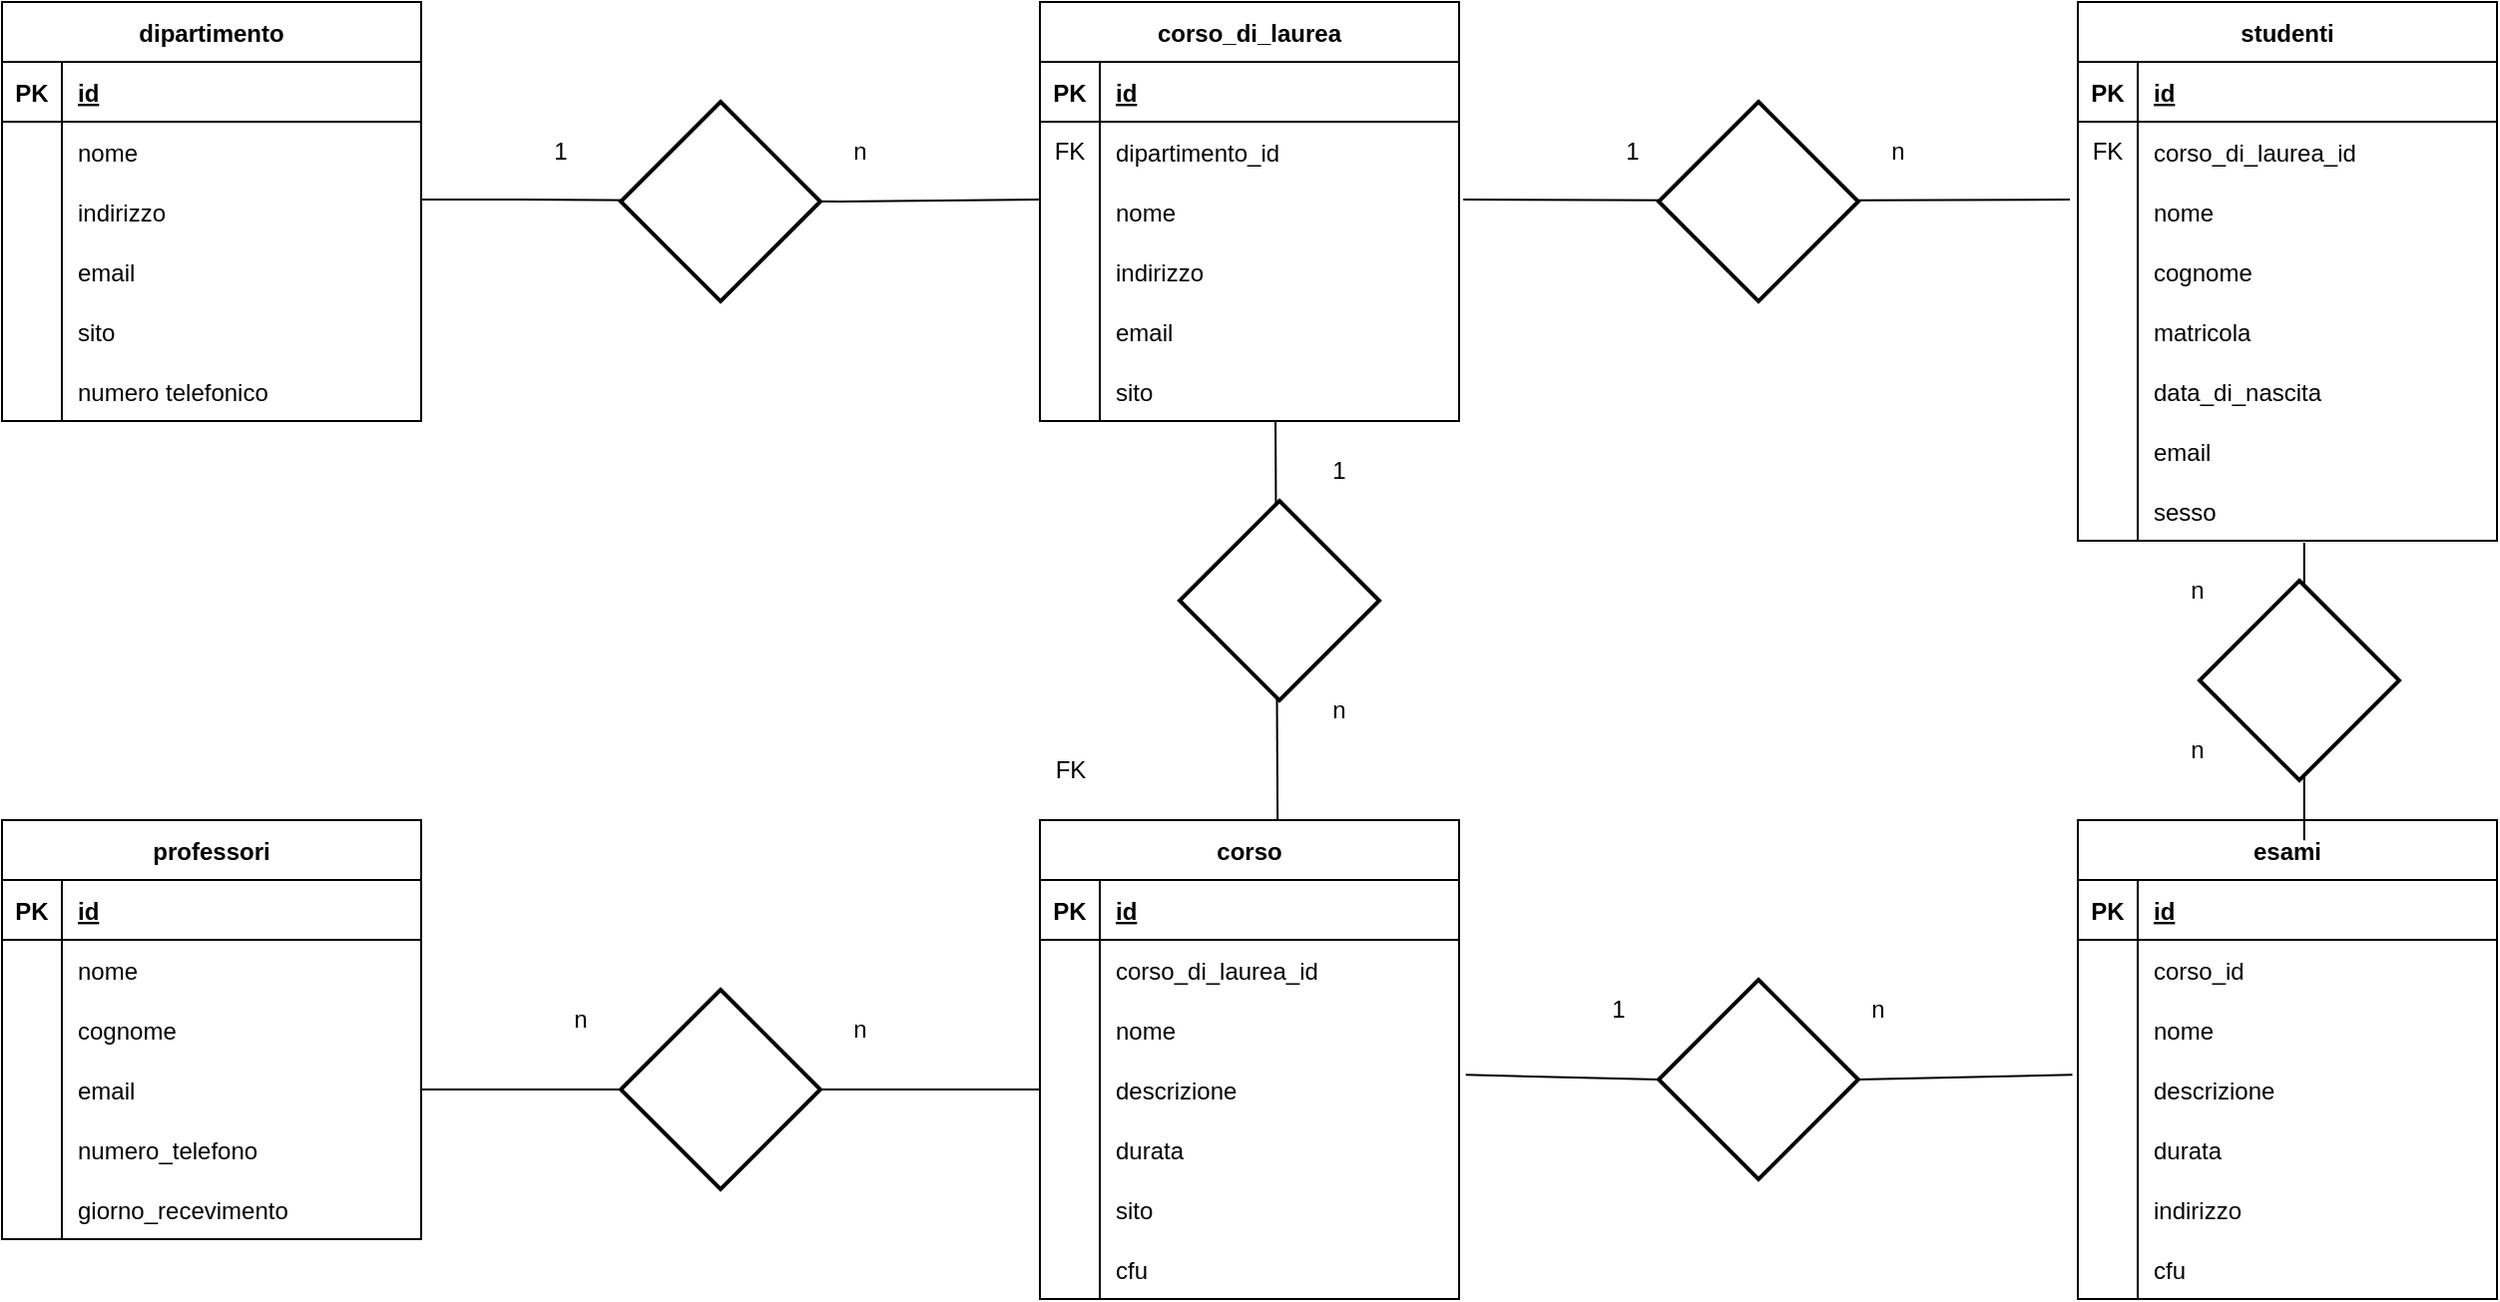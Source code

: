 <mxfile version="16.5.3" type="github">
  <diagram id="NFUUpBEWUBiUtbolRs2S" name="Page-1">
    <mxGraphModel dx="1896" dy="1005" grid="1" gridSize="10" guides="1" tooltips="1" connect="1" arrows="1" fold="1" page="1" pageScale="1" pageWidth="827" pageHeight="1169" math="0" shadow="0">
      <root>
        <mxCell id="0" />
        <mxCell id="1" parent="0" />
        <mxCell id="JRjPpBIT4CgVCLggq-Jq-3" value="dipartimento" style="shape=table;startSize=30;container=1;collapsible=1;childLayout=tableLayout;fixedRows=1;rowLines=0;fontStyle=1;align=center;resizeLast=1;" vertex="1" parent="1">
          <mxGeometry x="40" y="20" width="210" height="210" as="geometry" />
        </mxCell>
        <mxCell id="JRjPpBIT4CgVCLggq-Jq-4" value="" style="shape=tableRow;horizontal=0;startSize=0;swimlaneHead=0;swimlaneBody=0;fillColor=none;collapsible=0;dropTarget=0;points=[[0,0.5],[1,0.5]];portConstraint=eastwest;top=0;left=0;right=0;bottom=1;" vertex="1" parent="JRjPpBIT4CgVCLggq-Jq-3">
          <mxGeometry y="30" width="210" height="30" as="geometry" />
        </mxCell>
        <mxCell id="JRjPpBIT4CgVCLggq-Jq-5" value="PK" style="shape=partialRectangle;connectable=0;fillColor=none;top=0;left=0;bottom=0;right=0;fontStyle=1;overflow=hidden;" vertex="1" parent="JRjPpBIT4CgVCLggq-Jq-4">
          <mxGeometry width="30" height="30" as="geometry">
            <mxRectangle width="30" height="30" as="alternateBounds" />
          </mxGeometry>
        </mxCell>
        <mxCell id="JRjPpBIT4CgVCLggq-Jq-6" value="id" style="shape=partialRectangle;connectable=0;fillColor=none;top=0;left=0;bottom=0;right=0;align=left;spacingLeft=6;fontStyle=5;overflow=hidden;" vertex="1" parent="JRjPpBIT4CgVCLggq-Jq-4">
          <mxGeometry x="30" width="180" height="30" as="geometry">
            <mxRectangle width="180" height="30" as="alternateBounds" />
          </mxGeometry>
        </mxCell>
        <mxCell id="JRjPpBIT4CgVCLggq-Jq-7" value="" style="shape=tableRow;horizontal=0;startSize=0;swimlaneHead=0;swimlaneBody=0;fillColor=none;collapsible=0;dropTarget=0;points=[[0,0.5],[1,0.5]];portConstraint=eastwest;top=0;left=0;right=0;bottom=0;" vertex="1" parent="JRjPpBIT4CgVCLggq-Jq-3">
          <mxGeometry y="60" width="210" height="30" as="geometry" />
        </mxCell>
        <mxCell id="JRjPpBIT4CgVCLggq-Jq-8" value="" style="shape=partialRectangle;connectable=0;fillColor=none;top=0;left=0;bottom=0;right=0;editable=1;overflow=hidden;" vertex="1" parent="JRjPpBIT4CgVCLggq-Jq-7">
          <mxGeometry width="30" height="30" as="geometry">
            <mxRectangle width="30" height="30" as="alternateBounds" />
          </mxGeometry>
        </mxCell>
        <mxCell id="JRjPpBIT4CgVCLggq-Jq-9" value="nome" style="shape=partialRectangle;connectable=0;fillColor=none;top=0;left=0;bottom=0;right=0;align=left;spacingLeft=6;overflow=hidden;" vertex="1" parent="JRjPpBIT4CgVCLggq-Jq-7">
          <mxGeometry x="30" width="180" height="30" as="geometry">
            <mxRectangle width="180" height="30" as="alternateBounds" />
          </mxGeometry>
        </mxCell>
        <mxCell id="JRjPpBIT4CgVCLggq-Jq-10" value="" style="shape=tableRow;horizontal=0;startSize=0;swimlaneHead=0;swimlaneBody=0;fillColor=none;collapsible=0;dropTarget=0;points=[[0,0.5],[1,0.5]];portConstraint=eastwest;top=0;left=0;right=0;bottom=0;" vertex="1" parent="JRjPpBIT4CgVCLggq-Jq-3">
          <mxGeometry y="90" width="210" height="30" as="geometry" />
        </mxCell>
        <mxCell id="JRjPpBIT4CgVCLggq-Jq-11" value="" style="shape=partialRectangle;connectable=0;fillColor=none;top=0;left=0;bottom=0;right=0;editable=1;overflow=hidden;" vertex="1" parent="JRjPpBIT4CgVCLggq-Jq-10">
          <mxGeometry width="30" height="30" as="geometry">
            <mxRectangle width="30" height="30" as="alternateBounds" />
          </mxGeometry>
        </mxCell>
        <mxCell id="JRjPpBIT4CgVCLggq-Jq-12" value="indirizzo" style="shape=partialRectangle;connectable=0;fillColor=none;top=0;left=0;bottom=0;right=0;align=left;spacingLeft=6;overflow=hidden;" vertex="1" parent="JRjPpBIT4CgVCLggq-Jq-10">
          <mxGeometry x="30" width="180" height="30" as="geometry">
            <mxRectangle width="180" height="30" as="alternateBounds" />
          </mxGeometry>
        </mxCell>
        <mxCell id="JRjPpBIT4CgVCLggq-Jq-13" value="" style="shape=tableRow;horizontal=0;startSize=0;swimlaneHead=0;swimlaneBody=0;fillColor=none;collapsible=0;dropTarget=0;points=[[0,0.5],[1,0.5]];portConstraint=eastwest;top=0;left=0;right=0;bottom=0;" vertex="1" parent="JRjPpBIT4CgVCLggq-Jq-3">
          <mxGeometry y="120" width="210" height="30" as="geometry" />
        </mxCell>
        <mxCell id="JRjPpBIT4CgVCLggq-Jq-14" value="" style="shape=partialRectangle;connectable=0;fillColor=none;top=0;left=0;bottom=0;right=0;editable=1;overflow=hidden;" vertex="1" parent="JRjPpBIT4CgVCLggq-Jq-13">
          <mxGeometry width="30" height="30" as="geometry">
            <mxRectangle width="30" height="30" as="alternateBounds" />
          </mxGeometry>
        </mxCell>
        <mxCell id="JRjPpBIT4CgVCLggq-Jq-15" value="email" style="shape=partialRectangle;connectable=0;fillColor=none;top=0;left=0;bottom=0;right=0;align=left;spacingLeft=6;overflow=hidden;" vertex="1" parent="JRjPpBIT4CgVCLggq-Jq-13">
          <mxGeometry x="30" width="180" height="30" as="geometry">
            <mxRectangle width="180" height="30" as="alternateBounds" />
          </mxGeometry>
        </mxCell>
        <mxCell id="JRjPpBIT4CgVCLggq-Jq-17" value="" style="shape=tableRow;horizontal=0;startSize=0;swimlaneHead=0;swimlaneBody=0;fillColor=none;collapsible=0;dropTarget=0;points=[[0,0.5],[1,0.5]];portConstraint=eastwest;top=0;left=0;right=0;bottom=0;" vertex="1" parent="JRjPpBIT4CgVCLggq-Jq-3">
          <mxGeometry y="150" width="210" height="30" as="geometry" />
        </mxCell>
        <mxCell id="JRjPpBIT4CgVCLggq-Jq-18" value="" style="shape=partialRectangle;connectable=0;fillColor=none;top=0;left=0;bottom=0;right=0;editable=1;overflow=hidden;" vertex="1" parent="JRjPpBIT4CgVCLggq-Jq-17">
          <mxGeometry width="30" height="30" as="geometry">
            <mxRectangle width="30" height="30" as="alternateBounds" />
          </mxGeometry>
        </mxCell>
        <mxCell id="JRjPpBIT4CgVCLggq-Jq-19" value="sito" style="shape=partialRectangle;connectable=0;fillColor=none;top=0;left=0;bottom=0;right=0;align=left;spacingLeft=6;overflow=hidden;" vertex="1" parent="JRjPpBIT4CgVCLggq-Jq-17">
          <mxGeometry x="30" width="180" height="30" as="geometry">
            <mxRectangle width="180" height="30" as="alternateBounds" />
          </mxGeometry>
        </mxCell>
        <mxCell id="JRjPpBIT4CgVCLggq-Jq-21" value="" style="shape=tableRow;horizontal=0;startSize=0;swimlaneHead=0;swimlaneBody=0;fillColor=none;collapsible=0;dropTarget=0;points=[[0,0.5],[1,0.5]];portConstraint=eastwest;top=0;left=0;right=0;bottom=0;" vertex="1" parent="JRjPpBIT4CgVCLggq-Jq-3">
          <mxGeometry y="180" width="210" height="30" as="geometry" />
        </mxCell>
        <mxCell id="JRjPpBIT4CgVCLggq-Jq-22" value="" style="shape=partialRectangle;connectable=0;fillColor=none;top=0;left=0;bottom=0;right=0;editable=1;overflow=hidden;" vertex="1" parent="JRjPpBIT4CgVCLggq-Jq-21">
          <mxGeometry width="30" height="30" as="geometry">
            <mxRectangle width="30" height="30" as="alternateBounds" />
          </mxGeometry>
        </mxCell>
        <mxCell id="JRjPpBIT4CgVCLggq-Jq-23" value="numero telefonico" style="shape=partialRectangle;connectable=0;fillColor=none;top=0;left=0;bottom=0;right=0;align=left;spacingLeft=6;overflow=hidden;" vertex="1" parent="JRjPpBIT4CgVCLggq-Jq-21">
          <mxGeometry x="30" width="180" height="30" as="geometry">
            <mxRectangle width="180" height="30" as="alternateBounds" />
          </mxGeometry>
        </mxCell>
        <mxCell id="JRjPpBIT4CgVCLggq-Jq-24" value="" style="endArrow=none;html=1;rounded=0;entryX=-0.002;entryY=0.3;entryDx=0;entryDy=0;entryPerimeter=0;" edge="1" parent="1" target="JRjPpBIT4CgVCLggq-Jq-32">
          <mxGeometry relative="1" as="geometry">
            <mxPoint x="250" y="119" as="sourcePoint" />
            <mxPoint x="540" y="136" as="targetPoint" />
            <Array as="points">
              <mxPoint x="300" y="119" />
              <mxPoint x="460" y="120" />
            </Array>
          </mxGeometry>
        </mxCell>
        <mxCell id="JRjPpBIT4CgVCLggq-Jq-25" value="corso_di_laurea" style="shape=table;startSize=30;container=1;collapsible=1;childLayout=tableLayout;fixedRows=1;rowLines=0;fontStyle=1;align=center;resizeLast=1;" vertex="1" parent="1">
          <mxGeometry x="560" y="20" width="210" height="210" as="geometry" />
        </mxCell>
        <mxCell id="JRjPpBIT4CgVCLggq-Jq-26" value="" style="shape=tableRow;horizontal=0;startSize=0;swimlaneHead=0;swimlaneBody=0;fillColor=none;collapsible=0;dropTarget=0;points=[[0,0.5],[1,0.5]];portConstraint=eastwest;top=0;left=0;right=0;bottom=1;" vertex="1" parent="JRjPpBIT4CgVCLggq-Jq-25">
          <mxGeometry y="30" width="210" height="30" as="geometry" />
        </mxCell>
        <mxCell id="JRjPpBIT4CgVCLggq-Jq-27" value="PK" style="shape=partialRectangle;connectable=0;fillColor=none;top=0;left=0;bottom=0;right=0;fontStyle=1;overflow=hidden;" vertex="1" parent="JRjPpBIT4CgVCLggq-Jq-26">
          <mxGeometry width="30" height="30" as="geometry">
            <mxRectangle width="30" height="30" as="alternateBounds" />
          </mxGeometry>
        </mxCell>
        <mxCell id="JRjPpBIT4CgVCLggq-Jq-28" value="id" style="shape=partialRectangle;connectable=0;fillColor=none;top=0;left=0;bottom=0;right=0;align=left;spacingLeft=6;fontStyle=5;overflow=hidden;" vertex="1" parent="JRjPpBIT4CgVCLggq-Jq-26">
          <mxGeometry x="30" width="180" height="30" as="geometry">
            <mxRectangle width="180" height="30" as="alternateBounds" />
          </mxGeometry>
        </mxCell>
        <mxCell id="JRjPpBIT4CgVCLggq-Jq-29" value="" style="shape=tableRow;horizontal=0;startSize=0;swimlaneHead=0;swimlaneBody=0;fillColor=none;collapsible=0;dropTarget=0;points=[[0,0.5],[1,0.5]];portConstraint=eastwest;top=0;left=0;right=0;bottom=0;" vertex="1" parent="JRjPpBIT4CgVCLggq-Jq-25">
          <mxGeometry y="60" width="210" height="30" as="geometry" />
        </mxCell>
        <mxCell id="JRjPpBIT4CgVCLggq-Jq-30" value="" style="shape=partialRectangle;connectable=0;fillColor=none;top=0;left=0;bottom=0;right=0;editable=1;overflow=hidden;" vertex="1" parent="JRjPpBIT4CgVCLggq-Jq-29">
          <mxGeometry width="30" height="30" as="geometry">
            <mxRectangle width="30" height="30" as="alternateBounds" />
          </mxGeometry>
        </mxCell>
        <mxCell id="JRjPpBIT4CgVCLggq-Jq-31" value="dipartimento_id" style="shape=partialRectangle;connectable=0;fillColor=none;top=0;left=0;bottom=0;right=0;align=left;spacingLeft=6;overflow=hidden;" vertex="1" parent="JRjPpBIT4CgVCLggq-Jq-29">
          <mxGeometry x="30" width="180" height="30" as="geometry">
            <mxRectangle width="180" height="30" as="alternateBounds" />
          </mxGeometry>
        </mxCell>
        <mxCell id="JRjPpBIT4CgVCLggq-Jq-32" value="" style="shape=tableRow;horizontal=0;startSize=0;swimlaneHead=0;swimlaneBody=0;fillColor=none;collapsible=0;dropTarget=0;points=[[0,0.5],[1,0.5]];portConstraint=eastwest;top=0;left=0;right=0;bottom=0;" vertex="1" parent="JRjPpBIT4CgVCLggq-Jq-25">
          <mxGeometry y="90" width="210" height="30" as="geometry" />
        </mxCell>
        <mxCell id="JRjPpBIT4CgVCLggq-Jq-33" value="" style="shape=partialRectangle;connectable=0;fillColor=none;top=0;left=0;bottom=0;right=0;editable=1;overflow=hidden;" vertex="1" parent="JRjPpBIT4CgVCLggq-Jq-32">
          <mxGeometry width="30" height="30" as="geometry">
            <mxRectangle width="30" height="30" as="alternateBounds" />
          </mxGeometry>
        </mxCell>
        <mxCell id="JRjPpBIT4CgVCLggq-Jq-34" value="nome" style="shape=partialRectangle;connectable=0;fillColor=none;top=0;left=0;bottom=0;right=0;align=left;spacingLeft=6;overflow=hidden;" vertex="1" parent="JRjPpBIT4CgVCLggq-Jq-32">
          <mxGeometry x="30" width="180" height="30" as="geometry">
            <mxRectangle width="180" height="30" as="alternateBounds" />
          </mxGeometry>
        </mxCell>
        <mxCell id="JRjPpBIT4CgVCLggq-Jq-35" value="" style="shape=tableRow;horizontal=0;startSize=0;swimlaneHead=0;swimlaneBody=0;fillColor=none;collapsible=0;dropTarget=0;points=[[0,0.5],[1,0.5]];portConstraint=eastwest;top=0;left=0;right=0;bottom=0;" vertex="1" parent="JRjPpBIT4CgVCLggq-Jq-25">
          <mxGeometry y="120" width="210" height="30" as="geometry" />
        </mxCell>
        <mxCell id="JRjPpBIT4CgVCLggq-Jq-36" value="" style="shape=partialRectangle;connectable=0;fillColor=none;top=0;left=0;bottom=0;right=0;editable=1;overflow=hidden;" vertex="1" parent="JRjPpBIT4CgVCLggq-Jq-35">
          <mxGeometry width="30" height="30" as="geometry">
            <mxRectangle width="30" height="30" as="alternateBounds" />
          </mxGeometry>
        </mxCell>
        <mxCell id="JRjPpBIT4CgVCLggq-Jq-37" value="indirizzo" style="shape=partialRectangle;connectable=0;fillColor=none;top=0;left=0;bottom=0;right=0;align=left;spacingLeft=6;overflow=hidden;" vertex="1" parent="JRjPpBIT4CgVCLggq-Jq-35">
          <mxGeometry x="30" width="180" height="30" as="geometry">
            <mxRectangle width="180" height="30" as="alternateBounds" />
          </mxGeometry>
        </mxCell>
        <mxCell id="JRjPpBIT4CgVCLggq-Jq-39" value="" style="shape=tableRow;horizontal=0;startSize=0;swimlaneHead=0;swimlaneBody=0;fillColor=none;collapsible=0;dropTarget=0;points=[[0,0.5],[1,0.5]];portConstraint=eastwest;top=0;left=0;right=0;bottom=0;" vertex="1" parent="JRjPpBIT4CgVCLggq-Jq-25">
          <mxGeometry y="150" width="210" height="30" as="geometry" />
        </mxCell>
        <mxCell id="JRjPpBIT4CgVCLggq-Jq-40" value="" style="shape=partialRectangle;connectable=0;fillColor=none;top=0;left=0;bottom=0;right=0;editable=1;overflow=hidden;" vertex="1" parent="JRjPpBIT4CgVCLggq-Jq-39">
          <mxGeometry width="30" height="30" as="geometry">
            <mxRectangle width="30" height="30" as="alternateBounds" />
          </mxGeometry>
        </mxCell>
        <mxCell id="JRjPpBIT4CgVCLggq-Jq-41" value="email" style="shape=partialRectangle;connectable=0;fillColor=none;top=0;left=0;bottom=0;right=0;align=left;spacingLeft=6;overflow=hidden;" vertex="1" parent="JRjPpBIT4CgVCLggq-Jq-39">
          <mxGeometry x="30" width="180" height="30" as="geometry">
            <mxRectangle width="180" height="30" as="alternateBounds" />
          </mxGeometry>
        </mxCell>
        <mxCell id="JRjPpBIT4CgVCLggq-Jq-43" value="" style="shape=tableRow;horizontal=0;startSize=0;swimlaneHead=0;swimlaneBody=0;fillColor=none;collapsible=0;dropTarget=0;points=[[0,0.5],[1,0.5]];portConstraint=eastwest;top=0;left=0;right=0;bottom=0;" vertex="1" parent="JRjPpBIT4CgVCLggq-Jq-25">
          <mxGeometry y="180" width="210" height="30" as="geometry" />
        </mxCell>
        <mxCell id="JRjPpBIT4CgVCLggq-Jq-44" value="" style="shape=partialRectangle;connectable=0;fillColor=none;top=0;left=0;bottom=0;right=0;editable=1;overflow=hidden;" vertex="1" parent="JRjPpBIT4CgVCLggq-Jq-43">
          <mxGeometry width="30" height="30" as="geometry">
            <mxRectangle width="30" height="30" as="alternateBounds" />
          </mxGeometry>
        </mxCell>
        <mxCell id="JRjPpBIT4CgVCLggq-Jq-45" value="sito" style="shape=partialRectangle;connectable=0;fillColor=none;top=0;left=0;bottom=0;right=0;align=left;spacingLeft=6;overflow=hidden;" vertex="1" parent="JRjPpBIT4CgVCLggq-Jq-43">
          <mxGeometry x="30" width="180" height="30" as="geometry">
            <mxRectangle width="180" height="30" as="alternateBounds" />
          </mxGeometry>
        </mxCell>
        <mxCell id="JRjPpBIT4CgVCLggq-Jq-46" value="" style="strokeWidth=2;html=1;shape=mxgraph.flowchart.decision;whiteSpace=wrap;" vertex="1" parent="1">
          <mxGeometry x="350" y="70" width="100" height="100" as="geometry" />
        </mxCell>
        <mxCell id="JRjPpBIT4CgVCLggq-Jq-51" value="FK" style="text;html=1;strokeColor=none;fillColor=none;align=center;verticalAlign=middle;whiteSpace=wrap;rounded=0;" vertex="1" parent="1">
          <mxGeometry x="550" y="80" width="50" height="30" as="geometry" />
        </mxCell>
        <mxCell id="JRjPpBIT4CgVCLggq-Jq-52" value="1" style="text;html=1;strokeColor=none;fillColor=none;align=center;verticalAlign=middle;whiteSpace=wrap;rounded=0;" vertex="1" parent="1">
          <mxGeometry x="290" y="80" width="60" height="30" as="geometry" />
        </mxCell>
        <mxCell id="JRjPpBIT4CgVCLggq-Jq-53" value="n" style="text;html=1;strokeColor=none;fillColor=none;align=center;verticalAlign=middle;whiteSpace=wrap;rounded=0;" vertex="1" parent="1">
          <mxGeometry x="440" y="80" width="60" height="30" as="geometry" />
        </mxCell>
        <mxCell id="JRjPpBIT4CgVCLggq-Jq-54" value="studenti" style="shape=table;startSize=30;container=1;collapsible=1;childLayout=tableLayout;fixedRows=1;rowLines=0;fontStyle=1;align=center;resizeLast=1;" vertex="1" parent="1">
          <mxGeometry x="1080" y="20" width="210" height="270" as="geometry" />
        </mxCell>
        <mxCell id="JRjPpBIT4CgVCLggq-Jq-55" value="" style="shape=tableRow;horizontal=0;startSize=0;swimlaneHead=0;swimlaneBody=0;fillColor=none;collapsible=0;dropTarget=0;points=[[0,0.5],[1,0.5]];portConstraint=eastwest;top=0;left=0;right=0;bottom=1;" vertex="1" parent="JRjPpBIT4CgVCLggq-Jq-54">
          <mxGeometry y="30" width="210" height="30" as="geometry" />
        </mxCell>
        <mxCell id="JRjPpBIT4CgVCLggq-Jq-56" value="PK" style="shape=partialRectangle;connectable=0;fillColor=none;top=0;left=0;bottom=0;right=0;fontStyle=1;overflow=hidden;" vertex="1" parent="JRjPpBIT4CgVCLggq-Jq-55">
          <mxGeometry width="30" height="30" as="geometry">
            <mxRectangle width="30" height="30" as="alternateBounds" />
          </mxGeometry>
        </mxCell>
        <mxCell id="JRjPpBIT4CgVCLggq-Jq-57" value="id" style="shape=partialRectangle;connectable=0;fillColor=none;top=0;left=0;bottom=0;right=0;align=left;spacingLeft=6;fontStyle=5;overflow=hidden;" vertex="1" parent="JRjPpBIT4CgVCLggq-Jq-55">
          <mxGeometry x="30" width="180" height="30" as="geometry">
            <mxRectangle width="180" height="30" as="alternateBounds" />
          </mxGeometry>
        </mxCell>
        <mxCell id="JRjPpBIT4CgVCLggq-Jq-58" value="" style="shape=tableRow;horizontal=0;startSize=0;swimlaneHead=0;swimlaneBody=0;fillColor=none;collapsible=0;dropTarget=0;points=[[0,0.5],[1,0.5]];portConstraint=eastwest;top=0;left=0;right=0;bottom=0;" vertex="1" parent="JRjPpBIT4CgVCLggq-Jq-54">
          <mxGeometry y="60" width="210" height="30" as="geometry" />
        </mxCell>
        <mxCell id="JRjPpBIT4CgVCLggq-Jq-59" value="" style="shape=partialRectangle;connectable=0;fillColor=none;top=0;left=0;bottom=0;right=0;editable=1;overflow=hidden;" vertex="1" parent="JRjPpBIT4CgVCLggq-Jq-58">
          <mxGeometry width="30" height="30" as="geometry">
            <mxRectangle width="30" height="30" as="alternateBounds" />
          </mxGeometry>
        </mxCell>
        <mxCell id="JRjPpBIT4CgVCLggq-Jq-60" value="corso_di_laurea_id" style="shape=partialRectangle;connectable=0;fillColor=none;top=0;left=0;bottom=0;right=0;align=left;spacingLeft=6;overflow=hidden;" vertex="1" parent="JRjPpBIT4CgVCLggq-Jq-58">
          <mxGeometry x="30" width="180" height="30" as="geometry">
            <mxRectangle width="180" height="30" as="alternateBounds" />
          </mxGeometry>
        </mxCell>
        <mxCell id="JRjPpBIT4CgVCLggq-Jq-61" value="" style="shape=tableRow;horizontal=0;startSize=0;swimlaneHead=0;swimlaneBody=0;fillColor=none;collapsible=0;dropTarget=0;points=[[0,0.5],[1,0.5]];portConstraint=eastwest;top=0;left=0;right=0;bottom=0;" vertex="1" parent="JRjPpBIT4CgVCLggq-Jq-54">
          <mxGeometry y="90" width="210" height="30" as="geometry" />
        </mxCell>
        <mxCell id="JRjPpBIT4CgVCLggq-Jq-62" value="" style="shape=partialRectangle;connectable=0;fillColor=none;top=0;left=0;bottom=0;right=0;editable=1;overflow=hidden;" vertex="1" parent="JRjPpBIT4CgVCLggq-Jq-61">
          <mxGeometry width="30" height="30" as="geometry">
            <mxRectangle width="30" height="30" as="alternateBounds" />
          </mxGeometry>
        </mxCell>
        <mxCell id="JRjPpBIT4CgVCLggq-Jq-63" value="nome" style="shape=partialRectangle;connectable=0;fillColor=none;top=0;left=0;bottom=0;right=0;align=left;spacingLeft=6;overflow=hidden;" vertex="1" parent="JRjPpBIT4CgVCLggq-Jq-61">
          <mxGeometry x="30" width="180" height="30" as="geometry">
            <mxRectangle width="180" height="30" as="alternateBounds" />
          </mxGeometry>
        </mxCell>
        <mxCell id="JRjPpBIT4CgVCLggq-Jq-64" value="" style="shape=tableRow;horizontal=0;startSize=0;swimlaneHead=0;swimlaneBody=0;fillColor=none;collapsible=0;dropTarget=0;points=[[0,0.5],[1,0.5]];portConstraint=eastwest;top=0;left=0;right=0;bottom=0;" vertex="1" parent="JRjPpBIT4CgVCLggq-Jq-54">
          <mxGeometry y="120" width="210" height="30" as="geometry" />
        </mxCell>
        <mxCell id="JRjPpBIT4CgVCLggq-Jq-65" value="" style="shape=partialRectangle;connectable=0;fillColor=none;top=0;left=0;bottom=0;right=0;editable=1;overflow=hidden;" vertex="1" parent="JRjPpBIT4CgVCLggq-Jq-64">
          <mxGeometry width="30" height="30" as="geometry">
            <mxRectangle width="30" height="30" as="alternateBounds" />
          </mxGeometry>
        </mxCell>
        <mxCell id="JRjPpBIT4CgVCLggq-Jq-66" value="cognome" style="shape=partialRectangle;connectable=0;fillColor=none;top=0;left=0;bottom=0;right=0;align=left;spacingLeft=6;overflow=hidden;" vertex="1" parent="JRjPpBIT4CgVCLggq-Jq-64">
          <mxGeometry x="30" width="180" height="30" as="geometry">
            <mxRectangle width="180" height="30" as="alternateBounds" />
          </mxGeometry>
        </mxCell>
        <mxCell id="JRjPpBIT4CgVCLggq-Jq-69" value="" style="shape=tableRow;horizontal=0;startSize=0;swimlaneHead=0;swimlaneBody=0;fillColor=none;collapsible=0;dropTarget=0;points=[[0,0.5],[1,0.5]];portConstraint=eastwest;top=0;left=0;right=0;bottom=0;" vertex="1" parent="JRjPpBIT4CgVCLggq-Jq-54">
          <mxGeometry y="150" width="210" height="30" as="geometry" />
        </mxCell>
        <mxCell id="JRjPpBIT4CgVCLggq-Jq-70" value="" style="shape=partialRectangle;connectable=0;fillColor=none;top=0;left=0;bottom=0;right=0;editable=1;overflow=hidden;" vertex="1" parent="JRjPpBIT4CgVCLggq-Jq-69">
          <mxGeometry width="30" height="30" as="geometry">
            <mxRectangle width="30" height="30" as="alternateBounds" />
          </mxGeometry>
        </mxCell>
        <mxCell id="JRjPpBIT4CgVCLggq-Jq-71" value="matricola" style="shape=partialRectangle;connectable=0;fillColor=none;top=0;left=0;bottom=0;right=0;align=left;spacingLeft=6;overflow=hidden;" vertex="1" parent="JRjPpBIT4CgVCLggq-Jq-69">
          <mxGeometry x="30" width="180" height="30" as="geometry">
            <mxRectangle width="180" height="30" as="alternateBounds" />
          </mxGeometry>
        </mxCell>
        <mxCell id="JRjPpBIT4CgVCLggq-Jq-73" value="" style="shape=tableRow;horizontal=0;startSize=0;swimlaneHead=0;swimlaneBody=0;fillColor=none;collapsible=0;dropTarget=0;points=[[0,0.5],[1,0.5]];portConstraint=eastwest;top=0;left=0;right=0;bottom=0;" vertex="1" parent="JRjPpBIT4CgVCLggq-Jq-54">
          <mxGeometry y="180" width="210" height="30" as="geometry" />
        </mxCell>
        <mxCell id="JRjPpBIT4CgVCLggq-Jq-74" value="" style="shape=partialRectangle;connectable=0;fillColor=none;top=0;left=0;bottom=0;right=0;editable=1;overflow=hidden;" vertex="1" parent="JRjPpBIT4CgVCLggq-Jq-73">
          <mxGeometry width="30" height="30" as="geometry">
            <mxRectangle width="30" height="30" as="alternateBounds" />
          </mxGeometry>
        </mxCell>
        <mxCell id="JRjPpBIT4CgVCLggq-Jq-75" value="data_di_nascita" style="shape=partialRectangle;connectable=0;fillColor=none;top=0;left=0;bottom=0;right=0;align=left;spacingLeft=6;overflow=hidden;" vertex="1" parent="JRjPpBIT4CgVCLggq-Jq-73">
          <mxGeometry x="30" width="180" height="30" as="geometry">
            <mxRectangle width="180" height="30" as="alternateBounds" />
          </mxGeometry>
        </mxCell>
        <mxCell id="JRjPpBIT4CgVCLggq-Jq-81" value="" style="shape=tableRow;horizontal=0;startSize=0;swimlaneHead=0;swimlaneBody=0;fillColor=none;collapsible=0;dropTarget=0;points=[[0,0.5],[1,0.5]];portConstraint=eastwest;top=0;left=0;right=0;bottom=0;" vertex="1" parent="JRjPpBIT4CgVCLggq-Jq-54">
          <mxGeometry y="210" width="210" height="30" as="geometry" />
        </mxCell>
        <mxCell id="JRjPpBIT4CgVCLggq-Jq-82" value="" style="shape=partialRectangle;connectable=0;fillColor=none;top=0;left=0;bottom=0;right=0;editable=1;overflow=hidden;" vertex="1" parent="JRjPpBIT4CgVCLggq-Jq-81">
          <mxGeometry width="30" height="30" as="geometry">
            <mxRectangle width="30" height="30" as="alternateBounds" />
          </mxGeometry>
        </mxCell>
        <mxCell id="JRjPpBIT4CgVCLggq-Jq-83" value="email" style="shape=partialRectangle;connectable=0;fillColor=none;top=0;left=0;bottom=0;right=0;align=left;spacingLeft=6;overflow=hidden;" vertex="1" parent="JRjPpBIT4CgVCLggq-Jq-81">
          <mxGeometry x="30" width="180" height="30" as="geometry">
            <mxRectangle width="180" height="30" as="alternateBounds" />
          </mxGeometry>
        </mxCell>
        <mxCell id="JRjPpBIT4CgVCLggq-Jq-85" value="" style="shape=tableRow;horizontal=0;startSize=0;swimlaneHead=0;swimlaneBody=0;fillColor=none;collapsible=0;dropTarget=0;points=[[0,0.5],[1,0.5]];portConstraint=eastwest;top=0;left=0;right=0;bottom=0;" vertex="1" parent="JRjPpBIT4CgVCLggq-Jq-54">
          <mxGeometry y="240" width="210" height="30" as="geometry" />
        </mxCell>
        <mxCell id="JRjPpBIT4CgVCLggq-Jq-86" value="" style="shape=partialRectangle;connectable=0;fillColor=none;top=0;left=0;bottom=0;right=0;editable=1;overflow=hidden;" vertex="1" parent="JRjPpBIT4CgVCLggq-Jq-85">
          <mxGeometry width="30" height="30" as="geometry">
            <mxRectangle width="30" height="30" as="alternateBounds" />
          </mxGeometry>
        </mxCell>
        <mxCell id="JRjPpBIT4CgVCLggq-Jq-87" value="sesso" style="shape=partialRectangle;connectable=0;fillColor=none;top=0;left=0;bottom=0;right=0;align=left;spacingLeft=6;overflow=hidden;" vertex="1" parent="JRjPpBIT4CgVCLggq-Jq-85">
          <mxGeometry x="30" width="180" height="30" as="geometry">
            <mxRectangle width="180" height="30" as="alternateBounds" />
          </mxGeometry>
        </mxCell>
        <mxCell id="JRjPpBIT4CgVCLggq-Jq-67" value="FK" style="text;html=1;strokeColor=none;fillColor=none;align=center;verticalAlign=middle;whiteSpace=wrap;rounded=0;" vertex="1" parent="1">
          <mxGeometry x="1070" y="80" width="50" height="30" as="geometry" />
        </mxCell>
        <mxCell id="JRjPpBIT4CgVCLggq-Jq-88" value="" style="endArrow=none;html=1;rounded=0;entryX=-0.019;entryY=0.3;entryDx=0;entryDy=0;entryPerimeter=0;exitX=1.01;exitY=0.3;exitDx=0;exitDy=0;exitPerimeter=0;" edge="1" parent="1" source="JRjPpBIT4CgVCLggq-Jq-32" target="JRjPpBIT4CgVCLggq-Jq-61">
          <mxGeometry relative="1" as="geometry">
            <mxPoint x="840" y="119.5" as="sourcePoint" />
            <mxPoint x="1000" y="119.5" as="targetPoint" />
            <Array as="points">
              <mxPoint x="920" y="119.5" />
            </Array>
          </mxGeometry>
        </mxCell>
        <mxCell id="JRjPpBIT4CgVCLggq-Jq-89" value="" style="strokeWidth=2;html=1;shape=mxgraph.flowchart.decision;whiteSpace=wrap;" vertex="1" parent="1">
          <mxGeometry x="870" y="70" width="100" height="100" as="geometry" />
        </mxCell>
        <mxCell id="JRjPpBIT4CgVCLggq-Jq-90" value="1" style="text;html=1;strokeColor=none;fillColor=none;align=center;verticalAlign=middle;whiteSpace=wrap;rounded=0;" vertex="1" parent="1">
          <mxGeometry x="827" y="80" width="60" height="30" as="geometry" />
        </mxCell>
        <mxCell id="JRjPpBIT4CgVCLggq-Jq-91" value="n" style="text;html=1;strokeColor=none;fillColor=none;align=center;verticalAlign=middle;whiteSpace=wrap;rounded=0;" vertex="1" parent="1">
          <mxGeometry x="960" y="80" width="60" height="30" as="geometry" />
        </mxCell>
        <mxCell id="JRjPpBIT4CgVCLggq-Jq-92" value="corso" style="shape=table;startSize=30;container=1;collapsible=1;childLayout=tableLayout;fixedRows=1;rowLines=0;fontStyle=1;align=center;resizeLast=1;" vertex="1" parent="1">
          <mxGeometry x="560" y="430" width="210" height="240" as="geometry" />
        </mxCell>
        <mxCell id="JRjPpBIT4CgVCLggq-Jq-93" value="" style="shape=tableRow;horizontal=0;startSize=0;swimlaneHead=0;swimlaneBody=0;fillColor=none;collapsible=0;dropTarget=0;points=[[0,0.5],[1,0.5]];portConstraint=eastwest;top=0;left=0;right=0;bottom=1;" vertex="1" parent="JRjPpBIT4CgVCLggq-Jq-92">
          <mxGeometry y="30" width="210" height="30" as="geometry" />
        </mxCell>
        <mxCell id="JRjPpBIT4CgVCLggq-Jq-94" value="PK" style="shape=partialRectangle;connectable=0;fillColor=none;top=0;left=0;bottom=0;right=0;fontStyle=1;overflow=hidden;" vertex="1" parent="JRjPpBIT4CgVCLggq-Jq-93">
          <mxGeometry width="30" height="30" as="geometry">
            <mxRectangle width="30" height="30" as="alternateBounds" />
          </mxGeometry>
        </mxCell>
        <mxCell id="JRjPpBIT4CgVCLggq-Jq-95" value="id" style="shape=partialRectangle;connectable=0;fillColor=none;top=0;left=0;bottom=0;right=0;align=left;spacingLeft=6;fontStyle=5;overflow=hidden;" vertex="1" parent="JRjPpBIT4CgVCLggq-Jq-93">
          <mxGeometry x="30" width="180" height="30" as="geometry">
            <mxRectangle width="180" height="30" as="alternateBounds" />
          </mxGeometry>
        </mxCell>
        <mxCell id="JRjPpBIT4CgVCLggq-Jq-96" value="" style="shape=tableRow;horizontal=0;startSize=0;swimlaneHead=0;swimlaneBody=0;fillColor=none;collapsible=0;dropTarget=0;points=[[0,0.5],[1,0.5]];portConstraint=eastwest;top=0;left=0;right=0;bottom=0;" vertex="1" parent="JRjPpBIT4CgVCLggq-Jq-92">
          <mxGeometry y="60" width="210" height="30" as="geometry" />
        </mxCell>
        <mxCell id="JRjPpBIT4CgVCLggq-Jq-97" value="" style="shape=partialRectangle;connectable=0;fillColor=none;top=0;left=0;bottom=0;right=0;editable=1;overflow=hidden;" vertex="1" parent="JRjPpBIT4CgVCLggq-Jq-96">
          <mxGeometry width="30" height="30" as="geometry">
            <mxRectangle width="30" height="30" as="alternateBounds" />
          </mxGeometry>
        </mxCell>
        <mxCell id="JRjPpBIT4CgVCLggq-Jq-98" value="corso_di_laurea_id" style="shape=partialRectangle;connectable=0;fillColor=none;top=0;left=0;bottom=0;right=0;align=left;spacingLeft=6;overflow=hidden;" vertex="1" parent="JRjPpBIT4CgVCLggq-Jq-96">
          <mxGeometry x="30" width="180" height="30" as="geometry">
            <mxRectangle width="180" height="30" as="alternateBounds" />
          </mxGeometry>
        </mxCell>
        <mxCell id="JRjPpBIT4CgVCLggq-Jq-99" value="" style="shape=tableRow;horizontal=0;startSize=0;swimlaneHead=0;swimlaneBody=0;fillColor=none;collapsible=0;dropTarget=0;points=[[0,0.5],[1,0.5]];portConstraint=eastwest;top=0;left=0;right=0;bottom=0;" vertex="1" parent="JRjPpBIT4CgVCLggq-Jq-92">
          <mxGeometry y="90" width="210" height="30" as="geometry" />
        </mxCell>
        <mxCell id="JRjPpBIT4CgVCLggq-Jq-100" value="" style="shape=partialRectangle;connectable=0;fillColor=none;top=0;left=0;bottom=0;right=0;editable=1;overflow=hidden;" vertex="1" parent="JRjPpBIT4CgVCLggq-Jq-99">
          <mxGeometry width="30" height="30" as="geometry">
            <mxRectangle width="30" height="30" as="alternateBounds" />
          </mxGeometry>
        </mxCell>
        <mxCell id="JRjPpBIT4CgVCLggq-Jq-101" value="nome" style="shape=partialRectangle;connectable=0;fillColor=none;top=0;left=0;bottom=0;right=0;align=left;spacingLeft=6;overflow=hidden;" vertex="1" parent="JRjPpBIT4CgVCLggq-Jq-99">
          <mxGeometry x="30" width="180" height="30" as="geometry">
            <mxRectangle width="180" height="30" as="alternateBounds" />
          </mxGeometry>
        </mxCell>
        <mxCell id="JRjPpBIT4CgVCLggq-Jq-102" value="" style="shape=tableRow;horizontal=0;startSize=0;swimlaneHead=0;swimlaneBody=0;fillColor=none;collapsible=0;dropTarget=0;points=[[0,0.5],[1,0.5]];portConstraint=eastwest;top=0;left=0;right=0;bottom=0;" vertex="1" parent="JRjPpBIT4CgVCLggq-Jq-92">
          <mxGeometry y="120" width="210" height="30" as="geometry" />
        </mxCell>
        <mxCell id="JRjPpBIT4CgVCLggq-Jq-103" value="" style="shape=partialRectangle;connectable=0;fillColor=none;top=0;left=0;bottom=0;right=0;editable=1;overflow=hidden;" vertex="1" parent="JRjPpBIT4CgVCLggq-Jq-102">
          <mxGeometry width="30" height="30" as="geometry">
            <mxRectangle width="30" height="30" as="alternateBounds" />
          </mxGeometry>
        </mxCell>
        <mxCell id="JRjPpBIT4CgVCLggq-Jq-104" value="descrizione" style="shape=partialRectangle;connectable=0;fillColor=none;top=0;left=0;bottom=0;right=0;align=left;spacingLeft=6;overflow=hidden;" vertex="1" parent="JRjPpBIT4CgVCLggq-Jq-102">
          <mxGeometry x="30" width="180" height="30" as="geometry">
            <mxRectangle width="180" height="30" as="alternateBounds" />
          </mxGeometry>
        </mxCell>
        <mxCell id="JRjPpBIT4CgVCLggq-Jq-107" value="" style="shape=tableRow;horizontal=0;startSize=0;swimlaneHead=0;swimlaneBody=0;fillColor=none;collapsible=0;dropTarget=0;points=[[0,0.5],[1,0.5]];portConstraint=eastwest;top=0;left=0;right=0;bottom=0;" vertex="1" parent="JRjPpBIT4CgVCLggq-Jq-92">
          <mxGeometry y="150" width="210" height="30" as="geometry" />
        </mxCell>
        <mxCell id="JRjPpBIT4CgVCLggq-Jq-108" value="" style="shape=partialRectangle;connectable=0;fillColor=none;top=0;left=0;bottom=0;right=0;editable=1;overflow=hidden;" vertex="1" parent="JRjPpBIT4CgVCLggq-Jq-107">
          <mxGeometry width="30" height="30" as="geometry">
            <mxRectangle width="30" height="30" as="alternateBounds" />
          </mxGeometry>
        </mxCell>
        <mxCell id="JRjPpBIT4CgVCLggq-Jq-109" value="durata" style="shape=partialRectangle;connectable=0;fillColor=none;top=0;left=0;bottom=0;right=0;align=left;spacingLeft=6;overflow=hidden;" vertex="1" parent="JRjPpBIT4CgVCLggq-Jq-107">
          <mxGeometry x="30" width="180" height="30" as="geometry">
            <mxRectangle width="180" height="30" as="alternateBounds" />
          </mxGeometry>
        </mxCell>
        <mxCell id="JRjPpBIT4CgVCLggq-Jq-111" value="" style="shape=tableRow;horizontal=0;startSize=0;swimlaneHead=0;swimlaneBody=0;fillColor=none;collapsible=0;dropTarget=0;points=[[0,0.5],[1,0.5]];portConstraint=eastwest;top=0;left=0;right=0;bottom=0;" vertex="1" parent="JRjPpBIT4CgVCLggq-Jq-92">
          <mxGeometry y="180" width="210" height="30" as="geometry" />
        </mxCell>
        <mxCell id="JRjPpBIT4CgVCLggq-Jq-112" value="" style="shape=partialRectangle;connectable=0;fillColor=none;top=0;left=0;bottom=0;right=0;editable=1;overflow=hidden;" vertex="1" parent="JRjPpBIT4CgVCLggq-Jq-111">
          <mxGeometry width="30" height="30" as="geometry">
            <mxRectangle width="30" height="30" as="alternateBounds" />
          </mxGeometry>
        </mxCell>
        <mxCell id="JRjPpBIT4CgVCLggq-Jq-113" value="sito" style="shape=partialRectangle;connectable=0;fillColor=none;top=0;left=0;bottom=0;right=0;align=left;spacingLeft=6;overflow=hidden;" vertex="1" parent="JRjPpBIT4CgVCLggq-Jq-111">
          <mxGeometry x="30" width="180" height="30" as="geometry">
            <mxRectangle width="180" height="30" as="alternateBounds" />
          </mxGeometry>
        </mxCell>
        <mxCell id="JRjPpBIT4CgVCLggq-Jq-115" value="" style="shape=tableRow;horizontal=0;startSize=0;swimlaneHead=0;swimlaneBody=0;fillColor=none;collapsible=0;dropTarget=0;points=[[0,0.5],[1,0.5]];portConstraint=eastwest;top=0;left=0;right=0;bottom=0;" vertex="1" parent="JRjPpBIT4CgVCLggq-Jq-92">
          <mxGeometry y="210" width="210" height="30" as="geometry" />
        </mxCell>
        <mxCell id="JRjPpBIT4CgVCLggq-Jq-116" value="" style="shape=partialRectangle;connectable=0;fillColor=none;top=0;left=0;bottom=0;right=0;editable=1;overflow=hidden;" vertex="1" parent="JRjPpBIT4CgVCLggq-Jq-115">
          <mxGeometry width="30" height="30" as="geometry">
            <mxRectangle width="30" height="30" as="alternateBounds" />
          </mxGeometry>
        </mxCell>
        <mxCell id="JRjPpBIT4CgVCLggq-Jq-117" value="cfu" style="shape=partialRectangle;connectable=0;fillColor=none;top=0;left=0;bottom=0;right=0;align=left;spacingLeft=6;overflow=hidden;" vertex="1" parent="JRjPpBIT4CgVCLggq-Jq-115">
          <mxGeometry x="30" width="180" height="30" as="geometry">
            <mxRectangle width="180" height="30" as="alternateBounds" />
          </mxGeometry>
        </mxCell>
        <mxCell id="JRjPpBIT4CgVCLggq-Jq-105" value="FK" style="text;html=1;strokeColor=none;fillColor=none;align=center;verticalAlign=middle;whiteSpace=wrap;rounded=0;" vertex="1" parent="1">
          <mxGeometry x="547.5" y="390" width="55" height="30" as="geometry" />
        </mxCell>
        <mxCell id="JRjPpBIT4CgVCLggq-Jq-118" value="" style="endArrow=none;html=1;rounded=0;exitX=0.562;exitY=1;exitDx=0;exitDy=0;exitPerimeter=0;entryX=0.567;entryY=0;entryDx=0;entryDy=0;entryPerimeter=0;" edge="1" parent="1" source="JRjPpBIT4CgVCLggq-Jq-43" target="JRjPpBIT4CgVCLggq-Jq-92">
          <mxGeometry relative="1" as="geometry">
            <mxPoint x="600" y="320" as="sourcePoint" />
            <mxPoint x="760" y="320" as="targetPoint" />
          </mxGeometry>
        </mxCell>
        <mxCell id="JRjPpBIT4CgVCLggq-Jq-119" value="" style="strokeWidth=2;html=1;shape=mxgraph.flowchart.decision;whiteSpace=wrap;" vertex="1" parent="1">
          <mxGeometry x="630" y="270" width="100" height="100" as="geometry" />
        </mxCell>
        <mxCell id="JRjPpBIT4CgVCLggq-Jq-120" value="1" style="text;html=1;strokeColor=none;fillColor=none;align=center;verticalAlign=middle;whiteSpace=wrap;rounded=0;" vertex="1" parent="1">
          <mxGeometry x="680" y="240" width="60" height="30" as="geometry" />
        </mxCell>
        <mxCell id="JRjPpBIT4CgVCLggq-Jq-121" value="n" style="text;html=1;strokeColor=none;fillColor=none;align=center;verticalAlign=middle;whiteSpace=wrap;rounded=0;" vertex="1" parent="1">
          <mxGeometry x="680" y="360" width="60" height="30" as="geometry" />
        </mxCell>
        <mxCell id="JRjPpBIT4CgVCLggq-Jq-122" value="professori" style="shape=table;startSize=30;container=1;collapsible=1;childLayout=tableLayout;fixedRows=1;rowLines=0;fontStyle=1;align=center;resizeLast=1;" vertex="1" parent="1">
          <mxGeometry x="40" y="430" width="210" height="210" as="geometry" />
        </mxCell>
        <mxCell id="JRjPpBIT4CgVCLggq-Jq-123" value="" style="shape=tableRow;horizontal=0;startSize=0;swimlaneHead=0;swimlaneBody=0;fillColor=none;collapsible=0;dropTarget=0;points=[[0,0.5],[1,0.5]];portConstraint=eastwest;top=0;left=0;right=0;bottom=1;" vertex="1" parent="JRjPpBIT4CgVCLggq-Jq-122">
          <mxGeometry y="30" width="210" height="30" as="geometry" />
        </mxCell>
        <mxCell id="JRjPpBIT4CgVCLggq-Jq-124" value="PK" style="shape=partialRectangle;connectable=0;fillColor=none;top=0;left=0;bottom=0;right=0;fontStyle=1;overflow=hidden;" vertex="1" parent="JRjPpBIT4CgVCLggq-Jq-123">
          <mxGeometry width="30" height="30" as="geometry">
            <mxRectangle width="30" height="30" as="alternateBounds" />
          </mxGeometry>
        </mxCell>
        <mxCell id="JRjPpBIT4CgVCLggq-Jq-125" value="id" style="shape=partialRectangle;connectable=0;fillColor=none;top=0;left=0;bottom=0;right=0;align=left;spacingLeft=6;fontStyle=5;overflow=hidden;" vertex="1" parent="JRjPpBIT4CgVCLggq-Jq-123">
          <mxGeometry x="30" width="180" height="30" as="geometry">
            <mxRectangle width="180" height="30" as="alternateBounds" />
          </mxGeometry>
        </mxCell>
        <mxCell id="JRjPpBIT4CgVCLggq-Jq-126" value="" style="shape=tableRow;horizontal=0;startSize=0;swimlaneHead=0;swimlaneBody=0;fillColor=none;collapsible=0;dropTarget=0;points=[[0,0.5],[1,0.5]];portConstraint=eastwest;top=0;left=0;right=0;bottom=0;" vertex="1" parent="JRjPpBIT4CgVCLggq-Jq-122">
          <mxGeometry y="60" width="210" height="30" as="geometry" />
        </mxCell>
        <mxCell id="JRjPpBIT4CgVCLggq-Jq-127" value="" style="shape=partialRectangle;connectable=0;fillColor=none;top=0;left=0;bottom=0;right=0;editable=1;overflow=hidden;" vertex="1" parent="JRjPpBIT4CgVCLggq-Jq-126">
          <mxGeometry width="30" height="30" as="geometry">
            <mxRectangle width="30" height="30" as="alternateBounds" />
          </mxGeometry>
        </mxCell>
        <mxCell id="JRjPpBIT4CgVCLggq-Jq-128" value="nome" style="shape=partialRectangle;connectable=0;fillColor=none;top=0;left=0;bottom=0;right=0;align=left;spacingLeft=6;overflow=hidden;" vertex="1" parent="JRjPpBIT4CgVCLggq-Jq-126">
          <mxGeometry x="30" width="180" height="30" as="geometry">
            <mxRectangle width="180" height="30" as="alternateBounds" />
          </mxGeometry>
        </mxCell>
        <mxCell id="JRjPpBIT4CgVCLggq-Jq-129" value="" style="shape=tableRow;horizontal=0;startSize=0;swimlaneHead=0;swimlaneBody=0;fillColor=none;collapsible=0;dropTarget=0;points=[[0,0.5],[1,0.5]];portConstraint=eastwest;top=0;left=0;right=0;bottom=0;" vertex="1" parent="JRjPpBIT4CgVCLggq-Jq-122">
          <mxGeometry y="90" width="210" height="30" as="geometry" />
        </mxCell>
        <mxCell id="JRjPpBIT4CgVCLggq-Jq-130" value="" style="shape=partialRectangle;connectable=0;fillColor=none;top=0;left=0;bottom=0;right=0;editable=1;overflow=hidden;" vertex="1" parent="JRjPpBIT4CgVCLggq-Jq-129">
          <mxGeometry width="30" height="30" as="geometry">
            <mxRectangle width="30" height="30" as="alternateBounds" />
          </mxGeometry>
        </mxCell>
        <mxCell id="JRjPpBIT4CgVCLggq-Jq-131" value="cognome" style="shape=partialRectangle;connectable=0;fillColor=none;top=0;left=0;bottom=0;right=0;align=left;spacingLeft=6;overflow=hidden;" vertex="1" parent="JRjPpBIT4CgVCLggq-Jq-129">
          <mxGeometry x="30" width="180" height="30" as="geometry">
            <mxRectangle width="180" height="30" as="alternateBounds" />
          </mxGeometry>
        </mxCell>
        <mxCell id="JRjPpBIT4CgVCLggq-Jq-132" value="" style="shape=tableRow;horizontal=0;startSize=0;swimlaneHead=0;swimlaneBody=0;fillColor=none;collapsible=0;dropTarget=0;points=[[0,0.5],[1,0.5]];portConstraint=eastwest;top=0;left=0;right=0;bottom=0;" vertex="1" parent="JRjPpBIT4CgVCLggq-Jq-122">
          <mxGeometry y="120" width="210" height="30" as="geometry" />
        </mxCell>
        <mxCell id="JRjPpBIT4CgVCLggq-Jq-133" value="" style="shape=partialRectangle;connectable=0;fillColor=none;top=0;left=0;bottom=0;right=0;editable=1;overflow=hidden;" vertex="1" parent="JRjPpBIT4CgVCLggq-Jq-132">
          <mxGeometry width="30" height="30" as="geometry">
            <mxRectangle width="30" height="30" as="alternateBounds" />
          </mxGeometry>
        </mxCell>
        <mxCell id="JRjPpBIT4CgVCLggq-Jq-134" value="email" style="shape=partialRectangle;connectable=0;fillColor=none;top=0;left=0;bottom=0;right=0;align=left;spacingLeft=6;overflow=hidden;" vertex="1" parent="JRjPpBIT4CgVCLggq-Jq-132">
          <mxGeometry x="30" width="180" height="30" as="geometry">
            <mxRectangle width="180" height="30" as="alternateBounds" />
          </mxGeometry>
        </mxCell>
        <mxCell id="JRjPpBIT4CgVCLggq-Jq-136" value="" style="shape=tableRow;horizontal=0;startSize=0;swimlaneHead=0;swimlaneBody=0;fillColor=none;collapsible=0;dropTarget=0;points=[[0,0.5],[1,0.5]];portConstraint=eastwest;top=0;left=0;right=0;bottom=0;" vertex="1" parent="JRjPpBIT4CgVCLggq-Jq-122">
          <mxGeometry y="150" width="210" height="30" as="geometry" />
        </mxCell>
        <mxCell id="JRjPpBIT4CgVCLggq-Jq-137" value="" style="shape=partialRectangle;connectable=0;fillColor=none;top=0;left=0;bottom=0;right=0;editable=1;overflow=hidden;" vertex="1" parent="JRjPpBIT4CgVCLggq-Jq-136">
          <mxGeometry width="30" height="30" as="geometry">
            <mxRectangle width="30" height="30" as="alternateBounds" />
          </mxGeometry>
        </mxCell>
        <mxCell id="JRjPpBIT4CgVCLggq-Jq-138" value="numero_telefono" style="shape=partialRectangle;connectable=0;fillColor=none;top=0;left=0;bottom=0;right=0;align=left;spacingLeft=6;overflow=hidden;" vertex="1" parent="JRjPpBIT4CgVCLggq-Jq-136">
          <mxGeometry x="30" width="180" height="30" as="geometry">
            <mxRectangle width="180" height="30" as="alternateBounds" />
          </mxGeometry>
        </mxCell>
        <mxCell id="JRjPpBIT4CgVCLggq-Jq-140" value="" style="shape=tableRow;horizontal=0;startSize=0;swimlaneHead=0;swimlaneBody=0;fillColor=none;collapsible=0;dropTarget=0;points=[[0,0.5],[1,0.5]];portConstraint=eastwest;top=0;left=0;right=0;bottom=0;" vertex="1" parent="JRjPpBIT4CgVCLggq-Jq-122">
          <mxGeometry y="180" width="210" height="30" as="geometry" />
        </mxCell>
        <mxCell id="JRjPpBIT4CgVCLggq-Jq-141" value="" style="shape=partialRectangle;connectable=0;fillColor=none;top=0;left=0;bottom=0;right=0;editable=1;overflow=hidden;" vertex="1" parent="JRjPpBIT4CgVCLggq-Jq-140">
          <mxGeometry width="30" height="30" as="geometry">
            <mxRectangle width="30" height="30" as="alternateBounds" />
          </mxGeometry>
        </mxCell>
        <mxCell id="JRjPpBIT4CgVCLggq-Jq-142" value="giorno_recevimento" style="shape=partialRectangle;connectable=0;fillColor=none;top=0;left=0;bottom=0;right=0;align=left;spacingLeft=6;overflow=hidden;" vertex="1" parent="JRjPpBIT4CgVCLggq-Jq-140">
          <mxGeometry x="30" width="180" height="30" as="geometry">
            <mxRectangle width="180" height="30" as="alternateBounds" />
          </mxGeometry>
        </mxCell>
        <mxCell id="JRjPpBIT4CgVCLggq-Jq-143" value="" style="line;strokeWidth=1;rotatable=0;dashed=0;labelPosition=right;align=left;verticalAlign=middle;spacingTop=0;spacingLeft=6;points=[];portConstraint=eastwest;" vertex="1" parent="1">
          <mxGeometry x="250" y="560" width="310" height="10" as="geometry" />
        </mxCell>
        <mxCell id="JRjPpBIT4CgVCLggq-Jq-144" value="" style="strokeWidth=2;html=1;shape=mxgraph.flowchart.decision;whiteSpace=wrap;" vertex="1" parent="1">
          <mxGeometry x="350" y="515" width="100" height="100" as="geometry" />
        </mxCell>
        <mxCell id="JRjPpBIT4CgVCLggq-Jq-145" value="n" style="text;html=1;strokeColor=none;fillColor=none;align=center;verticalAlign=middle;whiteSpace=wrap;rounded=0;" vertex="1" parent="1">
          <mxGeometry x="300" y="515" width="60" height="30" as="geometry" />
        </mxCell>
        <mxCell id="JRjPpBIT4CgVCLggq-Jq-146" value="n" style="text;html=1;strokeColor=none;fillColor=none;align=center;verticalAlign=middle;whiteSpace=wrap;rounded=0;" vertex="1" parent="1">
          <mxGeometry x="440" y="520" width="60" height="30" as="geometry" />
        </mxCell>
        <mxCell id="JRjPpBIT4CgVCLggq-Jq-147" value="esami" style="shape=table;startSize=30;container=1;collapsible=1;childLayout=tableLayout;fixedRows=1;rowLines=0;fontStyle=1;align=center;resizeLast=1;" vertex="1" parent="1">
          <mxGeometry x="1080" y="430" width="210" height="240" as="geometry" />
        </mxCell>
        <mxCell id="JRjPpBIT4CgVCLggq-Jq-148" value="" style="shape=tableRow;horizontal=0;startSize=0;swimlaneHead=0;swimlaneBody=0;fillColor=none;collapsible=0;dropTarget=0;points=[[0,0.5],[1,0.5]];portConstraint=eastwest;top=0;left=0;right=0;bottom=1;" vertex="1" parent="JRjPpBIT4CgVCLggq-Jq-147">
          <mxGeometry y="30" width="210" height="30" as="geometry" />
        </mxCell>
        <mxCell id="JRjPpBIT4CgVCLggq-Jq-149" value="PK" style="shape=partialRectangle;connectable=0;fillColor=none;top=0;left=0;bottom=0;right=0;fontStyle=1;overflow=hidden;" vertex="1" parent="JRjPpBIT4CgVCLggq-Jq-148">
          <mxGeometry width="30" height="30" as="geometry">
            <mxRectangle width="30" height="30" as="alternateBounds" />
          </mxGeometry>
        </mxCell>
        <mxCell id="JRjPpBIT4CgVCLggq-Jq-150" value="id" style="shape=partialRectangle;connectable=0;fillColor=none;top=0;left=0;bottom=0;right=0;align=left;spacingLeft=6;fontStyle=5;overflow=hidden;" vertex="1" parent="JRjPpBIT4CgVCLggq-Jq-148">
          <mxGeometry x="30" width="180" height="30" as="geometry">
            <mxRectangle width="180" height="30" as="alternateBounds" />
          </mxGeometry>
        </mxCell>
        <mxCell id="JRjPpBIT4CgVCLggq-Jq-151" value="" style="shape=tableRow;horizontal=0;startSize=0;swimlaneHead=0;swimlaneBody=0;fillColor=none;collapsible=0;dropTarget=0;points=[[0,0.5],[1,0.5]];portConstraint=eastwest;top=0;left=0;right=0;bottom=0;" vertex="1" parent="JRjPpBIT4CgVCLggq-Jq-147">
          <mxGeometry y="60" width="210" height="30" as="geometry" />
        </mxCell>
        <mxCell id="JRjPpBIT4CgVCLggq-Jq-152" value="" style="shape=partialRectangle;connectable=0;fillColor=none;top=0;left=0;bottom=0;right=0;editable=1;overflow=hidden;" vertex="1" parent="JRjPpBIT4CgVCLggq-Jq-151">
          <mxGeometry width="30" height="30" as="geometry">
            <mxRectangle width="30" height="30" as="alternateBounds" />
          </mxGeometry>
        </mxCell>
        <mxCell id="JRjPpBIT4CgVCLggq-Jq-153" value="corso_id" style="shape=partialRectangle;connectable=0;fillColor=none;top=0;left=0;bottom=0;right=0;align=left;spacingLeft=6;overflow=hidden;" vertex="1" parent="JRjPpBIT4CgVCLggq-Jq-151">
          <mxGeometry x="30" width="180" height="30" as="geometry">
            <mxRectangle width="180" height="30" as="alternateBounds" />
          </mxGeometry>
        </mxCell>
        <mxCell id="JRjPpBIT4CgVCLggq-Jq-154" value="" style="shape=tableRow;horizontal=0;startSize=0;swimlaneHead=0;swimlaneBody=0;fillColor=none;collapsible=0;dropTarget=0;points=[[0,0.5],[1,0.5]];portConstraint=eastwest;top=0;left=0;right=0;bottom=0;" vertex="1" parent="JRjPpBIT4CgVCLggq-Jq-147">
          <mxGeometry y="90" width="210" height="30" as="geometry" />
        </mxCell>
        <mxCell id="JRjPpBIT4CgVCLggq-Jq-155" value="" style="shape=partialRectangle;connectable=0;fillColor=none;top=0;left=0;bottom=0;right=0;editable=1;overflow=hidden;" vertex="1" parent="JRjPpBIT4CgVCLggq-Jq-154">
          <mxGeometry width="30" height="30" as="geometry">
            <mxRectangle width="30" height="30" as="alternateBounds" />
          </mxGeometry>
        </mxCell>
        <mxCell id="JRjPpBIT4CgVCLggq-Jq-156" value="nome" style="shape=partialRectangle;connectable=0;fillColor=none;top=0;left=0;bottom=0;right=0;align=left;spacingLeft=6;overflow=hidden;" vertex="1" parent="JRjPpBIT4CgVCLggq-Jq-154">
          <mxGeometry x="30" width="180" height="30" as="geometry">
            <mxRectangle width="180" height="30" as="alternateBounds" />
          </mxGeometry>
        </mxCell>
        <mxCell id="JRjPpBIT4CgVCLggq-Jq-157" value="" style="shape=tableRow;horizontal=0;startSize=0;swimlaneHead=0;swimlaneBody=0;fillColor=none;collapsible=0;dropTarget=0;points=[[0,0.5],[1,0.5]];portConstraint=eastwest;top=0;left=0;right=0;bottom=0;" vertex="1" parent="JRjPpBIT4CgVCLggq-Jq-147">
          <mxGeometry y="120" width="210" height="30" as="geometry" />
        </mxCell>
        <mxCell id="JRjPpBIT4CgVCLggq-Jq-158" value="" style="shape=partialRectangle;connectable=0;fillColor=none;top=0;left=0;bottom=0;right=0;editable=1;overflow=hidden;" vertex="1" parent="JRjPpBIT4CgVCLggq-Jq-157">
          <mxGeometry width="30" height="30" as="geometry">
            <mxRectangle width="30" height="30" as="alternateBounds" />
          </mxGeometry>
        </mxCell>
        <mxCell id="JRjPpBIT4CgVCLggq-Jq-159" value="descrizione" style="shape=partialRectangle;connectable=0;fillColor=none;top=0;left=0;bottom=0;right=0;align=left;spacingLeft=6;overflow=hidden;" vertex="1" parent="JRjPpBIT4CgVCLggq-Jq-157">
          <mxGeometry x="30" width="180" height="30" as="geometry">
            <mxRectangle width="180" height="30" as="alternateBounds" />
          </mxGeometry>
        </mxCell>
        <mxCell id="JRjPpBIT4CgVCLggq-Jq-161" value="" style="shape=tableRow;horizontal=0;startSize=0;swimlaneHead=0;swimlaneBody=0;fillColor=none;collapsible=0;dropTarget=0;points=[[0,0.5],[1,0.5]];portConstraint=eastwest;top=0;left=0;right=0;bottom=0;" vertex="1" parent="JRjPpBIT4CgVCLggq-Jq-147">
          <mxGeometry y="150" width="210" height="30" as="geometry" />
        </mxCell>
        <mxCell id="JRjPpBIT4CgVCLggq-Jq-162" value="" style="shape=partialRectangle;connectable=0;fillColor=none;top=0;left=0;bottom=0;right=0;editable=1;overflow=hidden;" vertex="1" parent="JRjPpBIT4CgVCLggq-Jq-161">
          <mxGeometry width="30" height="30" as="geometry">
            <mxRectangle width="30" height="30" as="alternateBounds" />
          </mxGeometry>
        </mxCell>
        <mxCell id="JRjPpBIT4CgVCLggq-Jq-163" value="durata" style="shape=partialRectangle;connectable=0;fillColor=none;top=0;left=0;bottom=0;right=0;align=left;spacingLeft=6;overflow=hidden;" vertex="1" parent="JRjPpBIT4CgVCLggq-Jq-161">
          <mxGeometry x="30" width="180" height="30" as="geometry">
            <mxRectangle width="180" height="30" as="alternateBounds" />
          </mxGeometry>
        </mxCell>
        <mxCell id="JRjPpBIT4CgVCLggq-Jq-169" value="" style="shape=tableRow;horizontal=0;startSize=0;swimlaneHead=0;swimlaneBody=0;fillColor=none;collapsible=0;dropTarget=0;points=[[0,0.5],[1,0.5]];portConstraint=eastwest;top=0;left=0;right=0;bottom=0;" vertex="1" parent="JRjPpBIT4CgVCLggq-Jq-147">
          <mxGeometry y="180" width="210" height="30" as="geometry" />
        </mxCell>
        <mxCell id="JRjPpBIT4CgVCLggq-Jq-170" value="" style="shape=partialRectangle;connectable=0;fillColor=none;top=0;left=0;bottom=0;right=0;editable=1;overflow=hidden;" vertex="1" parent="JRjPpBIT4CgVCLggq-Jq-169">
          <mxGeometry width="30" height="30" as="geometry">
            <mxRectangle width="30" height="30" as="alternateBounds" />
          </mxGeometry>
        </mxCell>
        <mxCell id="JRjPpBIT4CgVCLggq-Jq-171" value="indirizzo" style="shape=partialRectangle;connectable=0;fillColor=none;top=0;left=0;bottom=0;right=0;align=left;spacingLeft=6;overflow=hidden;" vertex="1" parent="JRjPpBIT4CgVCLggq-Jq-169">
          <mxGeometry x="30" width="180" height="30" as="geometry">
            <mxRectangle width="180" height="30" as="alternateBounds" />
          </mxGeometry>
        </mxCell>
        <mxCell id="JRjPpBIT4CgVCLggq-Jq-173" value="" style="shape=tableRow;horizontal=0;startSize=0;swimlaneHead=0;swimlaneBody=0;fillColor=none;collapsible=0;dropTarget=0;points=[[0,0.5],[1,0.5]];portConstraint=eastwest;top=0;left=0;right=0;bottom=0;" vertex="1" parent="JRjPpBIT4CgVCLggq-Jq-147">
          <mxGeometry y="210" width="210" height="30" as="geometry" />
        </mxCell>
        <mxCell id="JRjPpBIT4CgVCLggq-Jq-174" value="" style="shape=partialRectangle;connectable=0;fillColor=none;top=0;left=0;bottom=0;right=0;editable=1;overflow=hidden;" vertex="1" parent="JRjPpBIT4CgVCLggq-Jq-173">
          <mxGeometry width="30" height="30" as="geometry">
            <mxRectangle width="30" height="30" as="alternateBounds" />
          </mxGeometry>
        </mxCell>
        <mxCell id="JRjPpBIT4CgVCLggq-Jq-175" value="cfu" style="shape=partialRectangle;connectable=0;fillColor=none;top=0;left=0;bottom=0;right=0;align=left;spacingLeft=6;overflow=hidden;" vertex="1" parent="JRjPpBIT4CgVCLggq-Jq-173">
          <mxGeometry x="30" width="180" height="30" as="geometry">
            <mxRectangle width="180" height="30" as="alternateBounds" />
          </mxGeometry>
        </mxCell>
        <mxCell id="JRjPpBIT4CgVCLggq-Jq-176" value="" style="endArrow=none;html=1;rounded=0;entryX=-0.013;entryY=0.256;entryDx=0;entryDy=0;entryPerimeter=0;exitX=1;exitY=0.5;exitDx=0;exitDy=0;exitPerimeter=0;startArrow=none;" edge="1" parent="1" source="JRjPpBIT4CgVCLggq-Jq-177" target="JRjPpBIT4CgVCLggq-Jq-157">
          <mxGeometry relative="1" as="geometry">
            <mxPoint x="820" y="560" as="sourcePoint" />
            <mxPoint x="980" y="560" as="targetPoint" />
          </mxGeometry>
        </mxCell>
        <mxCell id="JRjPpBIT4CgVCLggq-Jq-177" value="" style="strokeWidth=2;html=1;shape=mxgraph.flowchart.decision;whiteSpace=wrap;" vertex="1" parent="1">
          <mxGeometry x="870" y="510" width="100" height="100" as="geometry" />
        </mxCell>
        <mxCell id="JRjPpBIT4CgVCLggq-Jq-178" value="" style="endArrow=none;html=1;rounded=0;exitX=1.016;exitY=0.256;exitDx=0;exitDy=0;exitPerimeter=0;entryX=0;entryY=0.5;entryDx=0;entryDy=0;entryPerimeter=0;" edge="1" parent="1" source="JRjPpBIT4CgVCLggq-Jq-102" target="JRjPpBIT4CgVCLggq-Jq-177">
          <mxGeometry relative="1" as="geometry">
            <mxPoint x="773.36" y="557.68" as="sourcePoint" />
            <mxPoint x="870" y="550" as="targetPoint" />
          </mxGeometry>
        </mxCell>
        <mxCell id="JRjPpBIT4CgVCLggq-Jq-179" value="1" style="text;html=1;strokeColor=none;fillColor=none;align=center;verticalAlign=middle;whiteSpace=wrap;rounded=0;" vertex="1" parent="1">
          <mxGeometry x="820" y="510" width="60" height="30" as="geometry" />
        </mxCell>
        <mxCell id="JRjPpBIT4CgVCLggq-Jq-180" value="n" style="text;html=1;strokeColor=none;fillColor=none;align=center;verticalAlign=middle;whiteSpace=wrap;rounded=0;" vertex="1" parent="1">
          <mxGeometry x="950" y="510" width="60" height="30" as="geometry" />
        </mxCell>
        <mxCell id="JRjPpBIT4CgVCLggq-Jq-181" value="" style="endArrow=none;html=1;rounded=0;entryX=0.54;entryY=1.033;entryDx=0;entryDy=0;entryPerimeter=0;exitX=0.54;exitY=0.042;exitDx=0;exitDy=0;exitPerimeter=0;" edge="1" parent="1" source="JRjPpBIT4CgVCLggq-Jq-147" target="JRjPpBIT4CgVCLggq-Jq-85">
          <mxGeometry relative="1" as="geometry">
            <mxPoint x="1090" y="360" as="sourcePoint" />
            <mxPoint x="1250" y="360" as="targetPoint" />
          </mxGeometry>
        </mxCell>
        <mxCell id="JRjPpBIT4CgVCLggq-Jq-182" value="" style="strokeWidth=2;html=1;shape=mxgraph.flowchart.decision;whiteSpace=wrap;" vertex="1" parent="1">
          <mxGeometry x="1141" y="310" width="100" height="100" as="geometry" />
        </mxCell>
        <mxCell id="JRjPpBIT4CgVCLggq-Jq-183" value="n" style="text;html=1;strokeColor=none;fillColor=none;align=center;verticalAlign=middle;whiteSpace=wrap;rounded=0;" vertex="1" parent="1">
          <mxGeometry x="1110" y="300" width="60" height="30" as="geometry" />
        </mxCell>
        <mxCell id="JRjPpBIT4CgVCLggq-Jq-184" value="n" style="text;html=1;strokeColor=none;fillColor=none;align=center;verticalAlign=middle;whiteSpace=wrap;rounded=0;" vertex="1" parent="1">
          <mxGeometry x="1110" y="380" width="60" height="30" as="geometry" />
        </mxCell>
      </root>
    </mxGraphModel>
  </diagram>
</mxfile>
